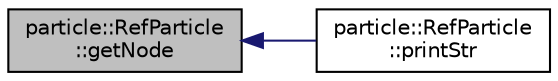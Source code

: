 digraph "particle::RefParticle::getNode"
{
  edge [fontname="Helvetica",fontsize="10",labelfontname="Helvetica",labelfontsize="10"];
  node [fontname="Helvetica",fontsize="10",shape=record];
  rankdir="LR";
  Node17 [label="particle::RefParticle\l::getNode",height=0.2,width=0.4,color="black", fillcolor="grey75", style="filled", fontcolor="black"];
  Node17 -> Node18 [dir="back",color="midnightblue",fontsize="10",style="solid",fontname="Helvetica"];
  Node18 [label="particle::RefParticle\l::printStr",height=0.2,width=0.4,color="black", fillcolor="white", style="filled",URL="$classparticle_1_1RefParticle.html#a15dfc15dcf65156853a43af120590fbe",tooltip="Returns the string containing information of the object. "];
}
